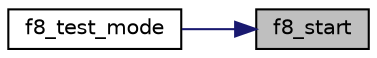 digraph "f8_start"
{
 // LATEX_PDF_SIZE
  edge [fontname="Helvetica",fontsize="10",labelfontname="Helvetica",labelfontsize="10"];
  node [fontname="Helvetica",fontsize="10",shape=record];
  rankdir="RL";
  Node8 [label="f8_start",height=0.2,width=0.4,color="black", fillcolor="grey75", style="filled", fontcolor="black",tooltip="Initialize an F8 context."];
  Node8 -> Node9 [dir="back",color="midnightblue",fontsize="10",style="solid",fontname="Helvetica"];
  Node9 [label="f8_test_mode",height=0.2,width=0.4,color="black", fillcolor="white", style="filled",URL="$f8__test__mode_8c.html#ad65a1bfd03de46011299df002fd60d33",tooltip=" "];
}
